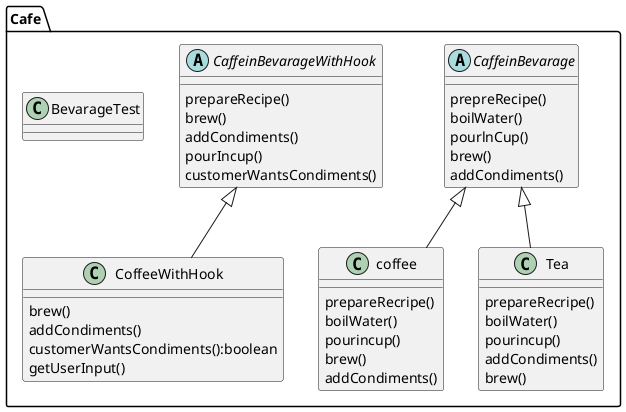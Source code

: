 @startuml
abstract class Cafe.CaffeinBevarage{
prepreRecipe()
boilWater()
pourlnCup()
brew()
addCondiments()
}

abstract class Cafe.CaffeinBevarageWithHook{
prepareRecipe()
brew()
addCondiments()
pourIncup()
customerWantsCondiments()

}

class Cafe.coffee{
prepareRecripe()
boilWater()
pourincup()
brew()
addCondiments()
}

class Cafe.CoffeeWithHook{
brew()
addCondiments()
customerWantsCondiments():boolean
getUserInput()
}

class Cafe.Tea{
prepareRecripe()
boilWater()
pourincup()
addCondiments()
brew()
}
class Cafe.BevarageTest{
}

Cafe.CaffeinBevarage <|-- Cafe.coffee
Cafe.CaffeinBevarageWithHook <|-- Cafe.CoffeeWithHook
Cafe.CaffeinBevarage <|-- Cafe.Tea
@enduml
